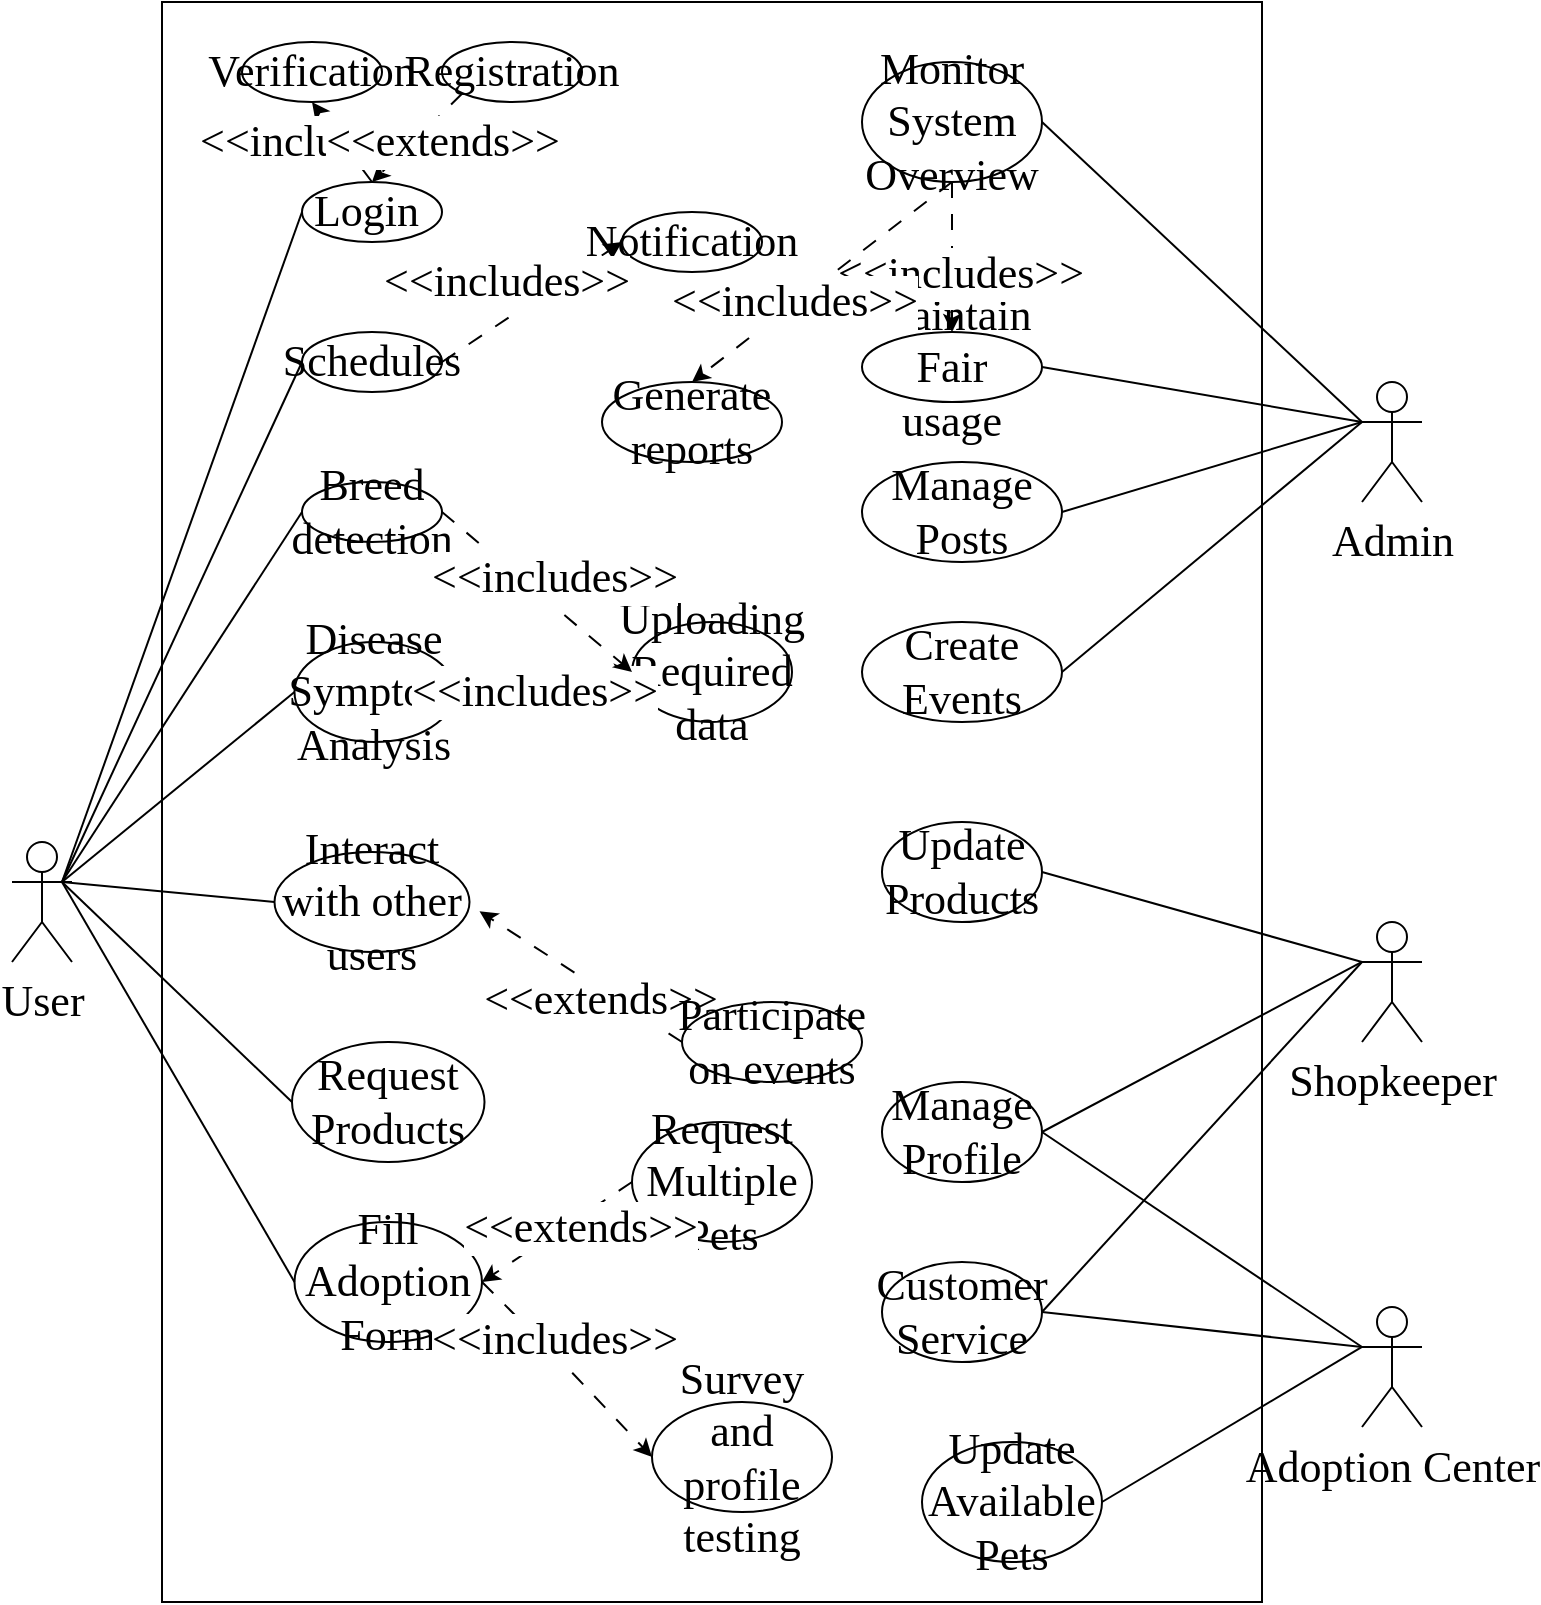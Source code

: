 <mxfile>
    <diagram name="Page-1" id="iORbgnvBgippz8paIsoZ">
        <mxGraphModel dx="976" dy="719" grid="1" gridSize="10" guides="1" tooltips="1" connect="1" arrows="1" fold="1" page="1" pageScale="1" pageWidth="850" pageHeight="1100" math="0" shadow="0">
            <root>
                <mxCell id="0"/>
                <mxCell id="1" parent="0"/>
                <mxCell id="1Ty97zVubNSYN03ZI4ie-52" value="" style="rounded=0;whiteSpace=wrap;html=1;fontFamily=Times New Roman;fontSize=22;" parent="1" vertex="1">
                    <mxGeometry x="148" y="20" width="550" height="800" as="geometry"/>
                </mxCell>
                <mxCell id="Ac4uGBZOYyDW821UgbGF-1" value="&lt;font style=&quot;font-size: 22px;&quot;&gt;User&lt;/font&gt;" style="shape=umlActor;verticalLabelPosition=bottom;verticalAlign=top;html=1;outlineConnect=0;fontFamily=Times New Roman;fontSize=22;" parent="1" vertex="1">
                    <mxGeometry x="73" y="440" width="30" height="60" as="geometry"/>
                </mxCell>
                <mxCell id="Ac4uGBZOYyDW821UgbGF-2" value="&lt;font style=&quot;font-size: 22px;&quot;&gt;Login&amp;nbsp;&lt;/font&gt;" style="ellipse;whiteSpace=wrap;html=1;fontFamily=Times New Roman;fontSize=22;" parent="1" vertex="1">
                    <mxGeometry x="218" y="110" width="70" height="30" as="geometry"/>
                </mxCell>
                <mxCell id="Ac4uGBZOYyDW821UgbGF-4" value="&lt;font style=&quot;font-size: 22px;&quot;&gt;Verification&lt;/font&gt;" style="ellipse;whiteSpace=wrap;html=1;fontFamily=Times New Roman;fontSize=22;" parent="1" vertex="1">
                    <mxGeometry x="188" y="40" width="70" height="30" as="geometry"/>
                </mxCell>
                <mxCell id="Ac4uGBZOYyDW821UgbGF-5" value="&lt;font style=&quot;font-size: 22px;&quot;&gt;Registration&lt;/font&gt;" style="ellipse;whiteSpace=wrap;html=1;fontFamily=Times New Roman;fontSize=22;" parent="1" vertex="1">
                    <mxGeometry x="288" y="40" width="70" height="30" as="geometry"/>
                </mxCell>
                <mxCell id="Ac4uGBZOYyDW821UgbGF-9" value="" style="endArrow=none;html=1;rounded=0;exitX=1;exitY=0.333;exitDx=0;exitDy=0;exitPerimeter=0;entryX=0;entryY=0.5;entryDx=0;entryDy=0;fontFamily=Times New Roman;fontSize=22;" parent="1" target="Ac4uGBZOYyDW821UgbGF-2" edge="1">
                    <mxGeometry width="50" height="50" relative="1" as="geometry">
                        <mxPoint x="98" y="460" as="sourcePoint"/>
                        <mxPoint x="348" y="220" as="targetPoint"/>
                    </mxGeometry>
                </mxCell>
                <mxCell id="Ac4uGBZOYyDW821UgbGF-11" value="&lt;font style=&quot;font-size: 22px;&quot;&gt;Schedules&lt;br style=&quot;font-size: 22px;&quot;&gt;&lt;/font&gt;" style="ellipse;whiteSpace=wrap;html=1;fontFamily=Times New Roman;fontSize=22;" parent="1" vertex="1">
                    <mxGeometry x="218" y="185" width="70" height="30" as="geometry"/>
                </mxCell>
                <mxCell id="Ac4uGBZOYyDW821UgbGF-12" value="&lt;font style=&quot;font-size: 22px;&quot;&gt;Breed detection&lt;br style=&quot;font-size: 22px;&quot;&gt;&lt;/font&gt;" style="ellipse;whiteSpace=wrap;html=1;fontFamily=Times New Roman;fontSize=22;" parent="1" vertex="1">
                    <mxGeometry x="218" y="260" width="70" height="30" as="geometry"/>
                </mxCell>
                <mxCell id="Ac4uGBZOYyDW821UgbGF-13" value="&lt;font style=&quot;font-size: 22px;&quot;&gt;Disease Symptom Analysis&lt;br style=&quot;font-size: 22px;&quot;&gt;&lt;/font&gt;" style="ellipse;whiteSpace=wrap;html=1;fontFamily=Times New Roman;fontSize=22;" parent="1" vertex="1">
                    <mxGeometry x="214.25" y="340" width="80" height="50" as="geometry"/>
                </mxCell>
                <mxCell id="Ac4uGBZOYyDW821UgbGF-15" value="" style="endArrow=none;html=1;rounded=0;exitX=1;exitY=0.333;exitDx=0;exitDy=0;exitPerimeter=0;entryX=0;entryY=0.5;entryDx=0;entryDy=0;fontFamily=Times New Roman;fontSize=22;" parent="1" target="Ac4uGBZOYyDW821UgbGF-11" edge="1">
                    <mxGeometry width="50" height="50" relative="1" as="geometry">
                        <mxPoint x="98" y="460" as="sourcePoint"/>
                        <mxPoint x="218" y="145" as="targetPoint"/>
                    </mxGeometry>
                </mxCell>
                <mxCell id="Ac4uGBZOYyDW821UgbGF-16" value="" style="endArrow=none;html=1;rounded=0;exitX=1;exitY=0.333;exitDx=0;exitDy=0;exitPerimeter=0;entryX=0;entryY=0.5;entryDx=0;entryDy=0;fontFamily=Times New Roman;fontSize=22;" parent="1" target="Ac4uGBZOYyDW821UgbGF-12" edge="1">
                    <mxGeometry width="50" height="50" relative="1" as="geometry">
                        <mxPoint x="98" y="460" as="sourcePoint"/>
                        <mxPoint x="208" y="235" as="targetPoint"/>
                    </mxGeometry>
                </mxCell>
                <mxCell id="Ac4uGBZOYyDW821UgbGF-17" value="" style="endArrow=none;html=1;rounded=0;exitX=1;exitY=0.333;exitDx=0;exitDy=0;exitPerimeter=0;entryX=0;entryY=0.5;entryDx=0;entryDy=0;fontFamily=Times New Roman;fontSize=22;" parent="1" target="Ac4uGBZOYyDW821UgbGF-13" edge="1">
                    <mxGeometry width="50" height="50" relative="1" as="geometry">
                        <mxPoint x="98" y="460" as="sourcePoint"/>
                        <mxPoint x="208" y="285" as="targetPoint"/>
                    </mxGeometry>
                </mxCell>
                <mxCell id="Ac4uGBZOYyDW821UgbGF-19" value="&lt;font style=&quot;font-size: 22px;&quot;&gt;Uploading Required data&lt;br style=&quot;font-size: 22px;&quot;&gt;&lt;/font&gt;" style="ellipse;whiteSpace=wrap;html=1;fontFamily=Times New Roman;fontSize=22;" parent="1" vertex="1">
                    <mxGeometry x="383" y="330" width="80" height="50" as="geometry"/>
                </mxCell>
                <mxCell id="Ac4uGBZOYyDW821UgbGF-21" value="&lt;font style=&quot;font-size: 22px;&quot;&gt;Notification&lt;br style=&quot;font-size: 22px;&quot;&gt;&lt;/font&gt;" style="ellipse;whiteSpace=wrap;html=1;fontFamily=Times New Roman;fontSize=22;" parent="1" vertex="1">
                    <mxGeometry x="378" y="125" width="70" height="30" as="geometry"/>
                </mxCell>
                <mxCell id="Ac4uGBZOYyDW821UgbGF-23" value="&lt;font style=&quot;font-size: 22px;&quot;&gt;Admin&lt;/font&gt;" style="shape=umlActor;verticalLabelPosition=bottom;verticalAlign=top;html=1;outlineConnect=0;fontFamily=Times New Roman;fontSize=22;" parent="1" vertex="1">
                    <mxGeometry x="748" y="210" width="30" height="60" as="geometry"/>
                </mxCell>
                <mxCell id="Ac4uGBZOYyDW821UgbGF-24" value="&lt;font style=&quot;font-size: 22px;&quot;&gt;Monitor System Overview&lt;/font&gt;" style="ellipse;whiteSpace=wrap;html=1;fontFamily=Times New Roman;fontSize=22;" parent="1" vertex="1">
                    <mxGeometry x="498" y="50" width="90" height="60" as="geometry"/>
                </mxCell>
                <mxCell id="Ac4uGBZOYyDW821UgbGF-29" value="" style="endArrow=none;html=1;rounded=0;entryX=0;entryY=0.333;entryDx=0;entryDy=0;entryPerimeter=0;exitX=1;exitY=0.5;exitDx=0;exitDy=0;fontFamily=Times New Roman;fontSize=22;" parent="1" source="Ac4uGBZOYyDW821UgbGF-24" target="Ac4uGBZOYyDW821UgbGF-23" edge="1">
                    <mxGeometry width="50" height="50" relative="1" as="geometry">
                        <mxPoint x="428" y="350" as="sourcePoint"/>
                        <mxPoint x="478" y="300" as="targetPoint"/>
                    </mxGeometry>
                </mxCell>
                <mxCell id="Ac4uGBZOYyDW821UgbGF-30" value="&lt;font style=&quot;font-size: 22px;&quot;&gt;Generate reports&lt;/font&gt;" style="ellipse;whiteSpace=wrap;html=1;fontFamily=Times New Roman;fontSize=22;" parent="1" vertex="1">
                    <mxGeometry x="368" y="210" width="90" height="40" as="geometry"/>
                </mxCell>
                <mxCell id="Ac4uGBZOYyDW821UgbGF-31" value="&lt;font style=&quot;font-size: 22px;&quot;&gt;Maintain Fair usage&lt;/font&gt;" style="ellipse;whiteSpace=wrap;html=1;fontFamily=Times New Roman;fontSize=22;" parent="1" vertex="1">
                    <mxGeometry x="498" y="185" width="90" height="35" as="geometry"/>
                </mxCell>
                <mxCell id="2" value="&lt;font style=&quot;font-size: 22px;&quot;&gt;&amp;lt;&amp;lt;includes&amp;gt;&amp;gt;&lt;/font&gt;" style="endArrow=classic;html=1;entryX=0.5;entryY=1;entryDx=0;entryDy=0;exitX=0.5;exitY=0;exitDx=0;exitDy=0;dashed=1;dashPattern=8 8;fontFamily=Times New Roman;fontSize=22;" parent="1" source="Ac4uGBZOYyDW821UgbGF-2" target="Ac4uGBZOYyDW821UgbGF-4" edge="1">
                    <mxGeometry x="0.24" y="8" width="50" height="50" relative="1" as="geometry">
                        <mxPoint x="238" y="130" as="sourcePoint"/>
                        <mxPoint x="288" y="80" as="targetPoint"/>
                        <mxPoint as="offset"/>
                    </mxGeometry>
                </mxCell>
                <mxCell id="3" value="&amp;lt;&amp;lt;extends&amp;gt;&amp;gt;" style="endArrow=classic;html=1;dashed=1;dashPattern=8 8;fontFamily=Times New Roman;entryX=0.5;entryY=0;entryDx=0;entryDy=0;exitX=0;exitY=1;exitDx=0;exitDy=0;fontSize=22;" parent="1" source="Ac4uGBZOYyDW821UgbGF-5" target="Ac4uGBZOYyDW821UgbGF-2" edge="1">
                    <mxGeometry x="-0.231" y="10" width="50" height="50" relative="1" as="geometry">
                        <mxPoint x="268" y="130" as="sourcePoint"/>
                        <mxPoint x="358" y="20" as="targetPoint"/>
                        <mxPoint as="offset"/>
                    </mxGeometry>
                </mxCell>
                <mxCell id="5" value="&lt;font style=&quot;font-size: 22px;&quot;&gt;&amp;lt;&amp;lt;includes&amp;gt;&amp;gt;&lt;/font&gt;" style="endArrow=classic;html=1;entryX=0;entryY=0.5;entryDx=0;entryDy=0;exitX=1;exitY=0.5;exitDx=0;exitDy=0;dashed=1;dashPattern=8 8;fontFamily=Times New Roman;fontSize=22;" parent="1" source="Ac4uGBZOYyDW821UgbGF-11" target="Ac4uGBZOYyDW821UgbGF-21" edge="1">
                    <mxGeometry x="-0.091" y="15" width="50" height="50" relative="1" as="geometry">
                        <mxPoint x="383.013" y="289.998" as="sourcePoint"/>
                        <mxPoint x="332.98" y="245.51" as="targetPoint"/>
                        <mxPoint as="offset"/>
                    </mxGeometry>
                </mxCell>
                <mxCell id="8" value="&lt;font style=&quot;font-size: 22px;&quot;&gt;&amp;lt;&amp;lt;includes&amp;gt;&amp;gt;&lt;/font&gt;" style="endArrow=classic;html=1;entryX=0;entryY=0.5;entryDx=0;entryDy=0;exitX=0.978;exitY=0.335;exitDx=0;exitDy=0;dashed=1;dashPattern=8 8;exitPerimeter=0;fontFamily=Times New Roman;fontSize=22;" parent="1" source="Ac4uGBZOYyDW821UgbGF-13" target="Ac4uGBZOYyDW821UgbGF-19" edge="1">
                    <mxGeometry x="-0.082" y="-9" width="50" height="50" relative="1" as="geometry">
                        <mxPoint x="328.033" y="454.488" as="sourcePoint"/>
                        <mxPoint x="278" y="410" as="targetPoint"/>
                        <mxPoint as="offset"/>
                    </mxGeometry>
                </mxCell>
                <mxCell id="9" value="&lt;font style=&quot;font-size: 22px;&quot;&gt;&amp;lt;&amp;lt;includes&amp;gt;&amp;gt;&lt;/font&gt;" style="endArrow=classic;html=1;entryX=0;entryY=0.5;entryDx=0;entryDy=0;exitX=1;exitY=0.5;exitDx=0;exitDy=0;dashed=1;dashPattern=8 8;fontFamily=Times New Roman;fontSize=22;" parent="1" source="Ac4uGBZOYyDW821UgbGF-12" target="Ac4uGBZOYyDW821UgbGF-19" edge="1">
                    <mxGeometry x="0.035" y="11" width="50" height="50" relative="1" as="geometry">
                        <mxPoint x="338.033" y="464.488" as="sourcePoint"/>
                        <mxPoint x="288" y="420" as="targetPoint"/>
                        <mxPoint as="offset"/>
                    </mxGeometry>
                </mxCell>
                <mxCell id="12" value="&lt;font style=&quot;font-size: 22px;&quot;&gt;&amp;lt;&amp;lt;includes&amp;gt;&amp;gt;&lt;/font&gt;" style="endArrow=classic;html=1;entryX=0.5;entryY=0;entryDx=0;entryDy=0;exitX=0.5;exitY=1;exitDx=0;exitDy=0;dashed=1;dashPattern=8 8;fontFamily=Times New Roman;fontSize=22;" parent="1" source="Ac4uGBZOYyDW821UgbGF-24" target="Ac4uGBZOYyDW821UgbGF-31" edge="1">
                    <mxGeometry x="0.224" y="4" width="50" height="50" relative="1" as="geometry">
                        <mxPoint x="618.0" y="350" as="sourcePoint"/>
                        <mxPoint x="728.0" y="350" as="targetPoint"/>
                        <mxPoint as="offset"/>
                    </mxGeometry>
                </mxCell>
                <mxCell id="13" value="&lt;font style=&quot;font-size: 22px;&quot;&gt;&amp;lt;&amp;lt;includes&amp;gt;&amp;gt;&lt;/font&gt;" style="endArrow=classic;html=1;entryX=0.5;entryY=0;entryDx=0;entryDy=0;exitX=0.5;exitY=1;exitDx=0;exitDy=0;dashed=1;dashPattern=8 8;fontFamily=Times New Roman;fontSize=22;" parent="1" source="Ac4uGBZOYyDW821UgbGF-24" target="Ac4uGBZOYyDW821UgbGF-30" edge="1">
                    <mxGeometry x="0.211" y="-1" width="50" height="50" relative="1" as="geometry">
                        <mxPoint x="628.0" y="360" as="sourcePoint"/>
                        <mxPoint x="738.0" y="360" as="targetPoint"/>
                        <mxPoint as="offset"/>
                    </mxGeometry>
                </mxCell>
                <mxCell id="qObepZuyQJZVWiWu3ma1-17" value="&lt;font style=&quot;font-size: 22px;&quot;&gt;Interact with other users&lt;/font&gt;" style="ellipse;whiteSpace=wrap;html=1;fontFamily=Times New Roman;fontSize=22;" parent="1" vertex="1">
                    <mxGeometry x="204.25" y="445" width="97.5" height="50" as="geometry"/>
                </mxCell>
                <mxCell id="qObepZuyQJZVWiWu3ma1-21" value="" style="endArrow=none;html=1;rounded=0;entryX=0;entryY=0.5;entryDx=0;entryDy=0;exitX=1;exitY=0.333;exitDx=0;exitDy=0;exitPerimeter=0;fontFamily=Times New Roman;fontSize=22;" parent="1" target="qObepZuyQJZVWiWu3ma1-17" edge="1">
                    <mxGeometry width="50" height="50" relative="1" as="geometry">
                        <mxPoint x="98" y="460" as="sourcePoint"/>
                        <mxPoint x="223" y="415" as="targetPoint"/>
                    </mxGeometry>
                </mxCell>
                <mxCell id="qObepZuyQJZVWiWu3ma1-23" value="&amp;lt;&amp;lt;extends&amp;gt;&amp;gt;" style="endArrow=classic;html=1;dashed=1;dashPattern=8 8;fontFamily=Times New Roman;entryX=1;entryY=0.5;entryDx=0;entryDy=0;exitX=0;exitY=0.5;exitDx=0;exitDy=0;fontSize=22;" parent="1" source="qObepZuyQJZVWiWu3ma1-28" edge="1">
                    <mxGeometry x="-0.24" y="5" width="50" height="50" relative="1" as="geometry">
                        <mxPoint x="371.75" y="474.66" as="sourcePoint"/>
                        <mxPoint x="306.75" y="474.66" as="targetPoint"/>
                        <mxPoint as="offset"/>
                    </mxGeometry>
                </mxCell>
                <mxCell id="qObepZuyQJZVWiWu3ma1-28" value="&lt;font style=&quot;font-size: 22px;&quot;&gt;Participate on events&lt;/font&gt;" style="ellipse;whiteSpace=wrap;html=1;fontFamily=Times New Roman;fontSize=22;" parent="1" vertex="1">
                    <mxGeometry x="408" y="520" width="90" height="40" as="geometry"/>
                </mxCell>
                <mxCell id="qObepZuyQJZVWiWu3ma1-31" value="&lt;font style=&quot;font-size: 22px;&quot;&gt;Manage &lt;br style=&quot;font-size: 22px;&quot;&gt;Posts&lt;/font&gt;" style="ellipse;whiteSpace=wrap;html=1;fontFamily=Times New Roman;fontSize=22;" parent="1" vertex="1">
                    <mxGeometry x="498" y="250" width="100" height="50" as="geometry"/>
                </mxCell>
                <mxCell id="qObepZuyQJZVWiWu3ma1-32" value="&lt;font style=&quot;font-size: 22px;&quot;&gt;Create &lt;br style=&quot;font-size: 22px;&quot;&gt;Events&lt;/font&gt;" style="ellipse;whiteSpace=wrap;html=1;fontFamily=Times New Roman;fontSize=22;" parent="1" vertex="1">
                    <mxGeometry x="498" y="330" width="100" height="50" as="geometry"/>
                </mxCell>
                <mxCell id="qObepZuyQJZVWiWu3ma1-36" value="" style="endArrow=none;html=1;rounded=0;exitX=1;exitY=0.5;exitDx=0;exitDy=0;fontFamily=Times New Roman;entryX=0;entryY=0.333;entryDx=0;entryDy=0;entryPerimeter=0;fontSize=22;" parent="1" source="qObepZuyQJZVWiWu3ma1-32" target="Ac4uGBZOYyDW821UgbGF-23" edge="1">
                    <mxGeometry width="50" height="50" relative="1" as="geometry">
                        <mxPoint x="593" y="250" as="sourcePoint"/>
                        <mxPoint x="678" y="270" as="targetPoint"/>
                    </mxGeometry>
                </mxCell>
                <mxCell id="qObepZuyQJZVWiWu3ma1-38" value="" style="endArrow=none;html=1;rounded=0;entryX=0;entryY=0.333;entryDx=0;entryDy=0;entryPerimeter=0;exitX=1;exitY=0.5;exitDx=0;exitDy=0;fontFamily=Times New Roman;fontSize=22;" parent="1" source="qObepZuyQJZVWiWu3ma1-31" target="Ac4uGBZOYyDW821UgbGF-23" edge="1">
                    <mxGeometry width="50" height="50" relative="1" as="geometry">
                        <mxPoint x="568" y="380" as="sourcePoint"/>
                        <mxPoint x="618" y="330" as="targetPoint"/>
                    </mxGeometry>
                </mxCell>
                <mxCell id="qObepZuyQJZVWiWu3ma1-40" value="&lt;font style=&quot;font-size: 22px;&quot;&gt;Request Products&lt;/font&gt;" style="ellipse;whiteSpace=wrap;html=1;fontFamily=Times New Roman;fontSize=22;" parent="1" vertex="1">
                    <mxGeometry x="213" y="540" width="96.25" height="60" as="geometry"/>
                </mxCell>
                <mxCell id="1Ty97zVubNSYN03ZI4ie-13" value="" style="endArrow=none;html=1;rounded=0;entryX=1;entryY=0.5;entryDx=0;entryDy=0;exitX=0;exitY=0.333;exitDx=0;exitDy=0;exitPerimeter=0;fontFamily=Times New Roman;fontSize=22;" parent="1" source="Ac4uGBZOYyDW821UgbGF-23" target="Ac4uGBZOYyDW821UgbGF-31" edge="1">
                    <mxGeometry width="50" height="50" relative="1" as="geometry">
                        <mxPoint x="408" y="320" as="sourcePoint"/>
                        <mxPoint x="458" y="270" as="targetPoint"/>
                    </mxGeometry>
                </mxCell>
                <mxCell id="1Ty97zVubNSYN03ZI4ie-15" value="" style="endArrow=none;html=1;rounded=0;entryX=0;entryY=0.5;entryDx=0;entryDy=0;exitX=1;exitY=0.333;exitDx=0;exitDy=0;exitPerimeter=0;fontFamily=Times New Roman;fontSize=22;" parent="1" target="qObepZuyQJZVWiWu3ma1-40" edge="1">
                    <mxGeometry width="50" height="50" relative="1" as="geometry">
                        <mxPoint x="98" y="460" as="sourcePoint"/>
                        <mxPoint x="227" y="565" as="targetPoint"/>
                    </mxGeometry>
                </mxCell>
                <mxCell id="1Ty97zVubNSYN03ZI4ie-17" value="&lt;font style=&quot;font-size: 22px;&quot;&gt;Fill Adoption Form&lt;/font&gt;" style="ellipse;whiteSpace=wrap;html=1;fontFamily=Times New Roman;fontSize=22;" parent="1" vertex="1">
                    <mxGeometry x="214.25" y="630" width="93.75" height="60" as="geometry"/>
                </mxCell>
                <mxCell id="1Ty97zVubNSYN03ZI4ie-20" value="&lt;font style=&quot;font-size: 22px;&quot;&gt;Request Multiple Pets&lt;/font&gt;" style="ellipse;whiteSpace=wrap;html=1;fontFamily=Times New Roman;fontSize=22;" parent="1" vertex="1">
                    <mxGeometry x="383" y="580" width="90" height="60" as="geometry"/>
                </mxCell>
                <mxCell id="1Ty97zVubNSYN03ZI4ie-21" value="&lt;font style=&quot;font-size: 22px;&quot;&gt;&lt;font style=&quot;font-size: 22px;&quot;&gt;Survey &lt;/font&gt;&lt;span style=&quot;font-size: 22px;&quot;&gt;and profile testing&lt;/span&gt;&lt;/font&gt;" style="ellipse;whiteSpace=wrap;html=1;fontFamily=Times New Roman;fontSize=22;" parent="1" vertex="1">
                    <mxGeometry x="393" y="720" width="90" height="55" as="geometry"/>
                </mxCell>
                <mxCell id="1Ty97zVubNSYN03ZI4ie-23" value="&amp;lt;&amp;lt;extends&amp;gt;&amp;gt;" style="endArrow=classic;html=1;dashed=1;dashPattern=8 8;fontFamily=Times New Roman;entryX=1;entryY=0.5;entryDx=0;entryDy=0;exitX=0;exitY=0.5;exitDx=0;exitDy=0;fontSize=22;" parent="1" source="1Ty97zVubNSYN03ZI4ie-20" target="1Ty97zVubNSYN03ZI4ie-17" edge="1">
                    <mxGeometry x="-0.24" y="5" width="50" height="50" relative="1" as="geometry">
                        <mxPoint x="381.75" y="554.66" as="sourcePoint"/>
                        <mxPoint x="316.75" y="554.66" as="targetPoint"/>
                        <mxPoint as="offset"/>
                    </mxGeometry>
                </mxCell>
                <mxCell id="1Ty97zVubNSYN03ZI4ie-24" value="&amp;lt;&amp;lt;includes&amp;gt;&amp;gt;" style="endArrow=classic;html=1;dashed=1;dashPattern=8 8;fontFamily=Times New Roman;entryX=0;entryY=0.5;entryDx=0;entryDy=0;exitX=1;exitY=0.5;exitDx=0;exitDy=0;fontSize=22;" parent="1" source="1Ty97zVubNSYN03ZI4ie-17" target="1Ty97zVubNSYN03ZI4ie-21" edge="1">
                    <mxGeometry x="-0.24" y="5" width="50" height="50" relative="1" as="geometry">
                        <mxPoint x="391.75" y="564.66" as="sourcePoint"/>
                        <mxPoint x="326.75" y="564.66" as="targetPoint"/>
                        <mxPoint as="offset"/>
                        <Array as="points">
                            <mxPoint x="348" y="700"/>
                        </Array>
                    </mxGeometry>
                </mxCell>
                <mxCell id="1Ty97zVubNSYN03ZI4ie-37" value="&lt;font style=&quot;font-size: 22px;&quot;&gt;Update Products&lt;/font&gt;" style="ellipse;whiteSpace=wrap;html=1;fontFamily=Times New Roman;fontSize=22;" parent="1" vertex="1">
                    <mxGeometry x="508" y="430" width="80" height="50" as="geometry"/>
                </mxCell>
                <mxCell id="1Ty97zVubNSYN03ZI4ie-38" value="&lt;font style=&quot;font-size: 22px;&quot;&gt;Manage Profile&lt;/font&gt;" style="ellipse;whiteSpace=wrap;html=1;fontFamily=Times New Roman;fontSize=22;" parent="1" vertex="1">
                    <mxGeometry x="508" y="560" width="80" height="50" as="geometry"/>
                </mxCell>
                <mxCell id="1Ty97zVubNSYN03ZI4ie-39" value="&lt;font style=&quot;font-size: 22px;&quot;&gt;Customer Service&lt;/font&gt;" style="ellipse;whiteSpace=wrap;html=1;fontFamily=Times New Roman;fontSize=22;" parent="1" vertex="1">
                    <mxGeometry x="508" y="650" width="80" height="50" as="geometry"/>
                </mxCell>
                <mxCell id="1Ty97zVubNSYN03ZI4ie-40" value="&lt;font style=&quot;font-size: 22px;&quot;&gt;Update Available Pets&lt;/font&gt;" style="ellipse;whiteSpace=wrap;html=1;fontFamily=Times New Roman;fontSize=22;" parent="1" vertex="1">
                    <mxGeometry x="528" y="740" width="90" height="60" as="geometry"/>
                </mxCell>
                <mxCell id="1Ty97zVubNSYN03ZI4ie-43" value="&lt;font style=&quot;font-size: 22px;&quot;&gt;Shopkeeper&lt;/font&gt;" style="shape=umlActor;verticalLabelPosition=bottom;verticalAlign=top;html=1;outlineConnect=0;fontFamily=Times New Roman;fontSize=22;" parent="1" vertex="1">
                    <mxGeometry x="748" y="480" width="30" height="60" as="geometry"/>
                </mxCell>
                <mxCell id="1Ty97zVubNSYN03ZI4ie-44" value="" style="endArrow=none;html=1;rounded=0;exitX=0;exitY=0.333;exitDx=0;exitDy=0;exitPerimeter=0;entryX=1;entryY=0.5;entryDx=0;entryDy=0;fontFamily=Times New Roman;fontSize=22;" parent="1" source="1Ty97zVubNSYN03ZI4ie-43" target="1Ty97zVubNSYN03ZI4ie-37" edge="1">
                    <mxGeometry width="50" height="50" relative="1" as="geometry">
                        <mxPoint x="768" y="705" as="sourcePoint"/>
                        <mxPoint x="608" y="660" as="targetPoint"/>
                    </mxGeometry>
                </mxCell>
                <mxCell id="1Ty97zVubNSYN03ZI4ie-45" value="" style="endArrow=none;html=1;rounded=0;exitX=0;exitY=0.333;exitDx=0;exitDy=0;exitPerimeter=0;entryX=1;entryY=0.5;entryDx=0;entryDy=0;fontFamily=Times New Roman;fontSize=22;" parent="1" source="1Ty97zVubNSYN03ZI4ie-43" target="1Ty97zVubNSYN03ZI4ie-38" edge="1">
                    <mxGeometry width="50" height="50" relative="1" as="geometry">
                        <mxPoint x="748" y="690" as="sourcePoint"/>
                        <mxPoint x="628" y="675" as="targetPoint"/>
                    </mxGeometry>
                </mxCell>
                <mxCell id="1Ty97zVubNSYN03ZI4ie-46" value="" style="endArrow=none;html=1;rounded=0;exitX=0;exitY=0.333;exitDx=0;exitDy=0;exitPerimeter=0;entryX=1;entryY=0.5;entryDx=0;entryDy=0;fontFamily=Times New Roman;fontSize=22;" parent="1" source="1Ty97zVubNSYN03ZI4ie-43" target="1Ty97zVubNSYN03ZI4ie-39" edge="1">
                    <mxGeometry width="50" height="50" relative="1" as="geometry">
                        <mxPoint x="758" y="700" as="sourcePoint"/>
                        <mxPoint x="638" y="685" as="targetPoint"/>
                    </mxGeometry>
                </mxCell>
                <mxCell id="1Ty97zVubNSYN03ZI4ie-47" value="&lt;font style=&quot;font-size: 22px;&quot;&gt;Adoption Center&lt;/font&gt;" style="shape=umlActor;verticalLabelPosition=bottom;verticalAlign=top;html=1;outlineConnect=0;fontFamily=Times New Roman;fontSize=22;" parent="1" vertex="1">
                    <mxGeometry x="748" y="672.5" width="30" height="60" as="geometry"/>
                </mxCell>
                <mxCell id="1Ty97zVubNSYN03ZI4ie-49" value="" style="endArrow=none;html=1;rounded=0;exitX=0;exitY=0.333;exitDx=0;exitDy=0;exitPerimeter=0;entryX=1;entryY=0.5;entryDx=0;entryDy=0;fontFamily=Times New Roman;fontSize=22;" parent="1" source="1Ty97zVubNSYN03ZI4ie-47" target="1Ty97zVubNSYN03ZI4ie-38" edge="1">
                    <mxGeometry width="50" height="50" relative="1" as="geometry">
                        <mxPoint x="748" y="690" as="sourcePoint"/>
                        <mxPoint x="628" y="675" as="targetPoint"/>
                    </mxGeometry>
                </mxCell>
                <mxCell id="1Ty97zVubNSYN03ZI4ie-50" value="" style="endArrow=none;html=1;rounded=0;exitX=0;exitY=0.333;exitDx=0;exitDy=0;exitPerimeter=0;entryX=1;entryY=0.5;entryDx=0;entryDy=0;fontFamily=Times New Roman;fontSize=22;" parent="1" source="1Ty97zVubNSYN03ZI4ie-47" target="1Ty97zVubNSYN03ZI4ie-39" edge="1">
                    <mxGeometry width="50" height="50" relative="1" as="geometry">
                        <mxPoint x="758" y="700" as="sourcePoint"/>
                        <mxPoint x="638" y="685" as="targetPoint"/>
                    </mxGeometry>
                </mxCell>
                <mxCell id="1Ty97zVubNSYN03ZI4ie-51" value="" style="endArrow=none;html=1;rounded=0;exitX=0;exitY=0.333;exitDx=0;exitDy=0;exitPerimeter=0;entryX=1;entryY=0.5;entryDx=0;entryDy=0;fontFamily=Times New Roman;fontSize=22;" parent="1" source="1Ty97zVubNSYN03ZI4ie-47" target="1Ty97zVubNSYN03ZI4ie-40" edge="1">
                    <mxGeometry width="50" height="50" relative="1" as="geometry">
                        <mxPoint x="768" y="710" as="sourcePoint"/>
                        <mxPoint x="648" y="695" as="targetPoint"/>
                    </mxGeometry>
                </mxCell>
                <mxCell id="1Ty97zVubNSYN03ZI4ie-55" value="" style="endArrow=none;html=1;rounded=0;exitX=0;exitY=0.5;exitDx=0;exitDy=0;entryX=1;entryY=0.333;entryDx=0;entryDy=0;entryPerimeter=0;fontFamily=Times New Roman;fontSize=22;" parent="1" source="1Ty97zVubNSYN03ZI4ie-17" edge="1">
                    <mxGeometry width="50" height="50" relative="1" as="geometry">
                        <mxPoint x="418" y="500" as="sourcePoint"/>
                        <mxPoint x="98" y="460" as="targetPoint"/>
                    </mxGeometry>
                </mxCell>
            </root>
        </mxGraphModel>
    </diagram>
</mxfile>